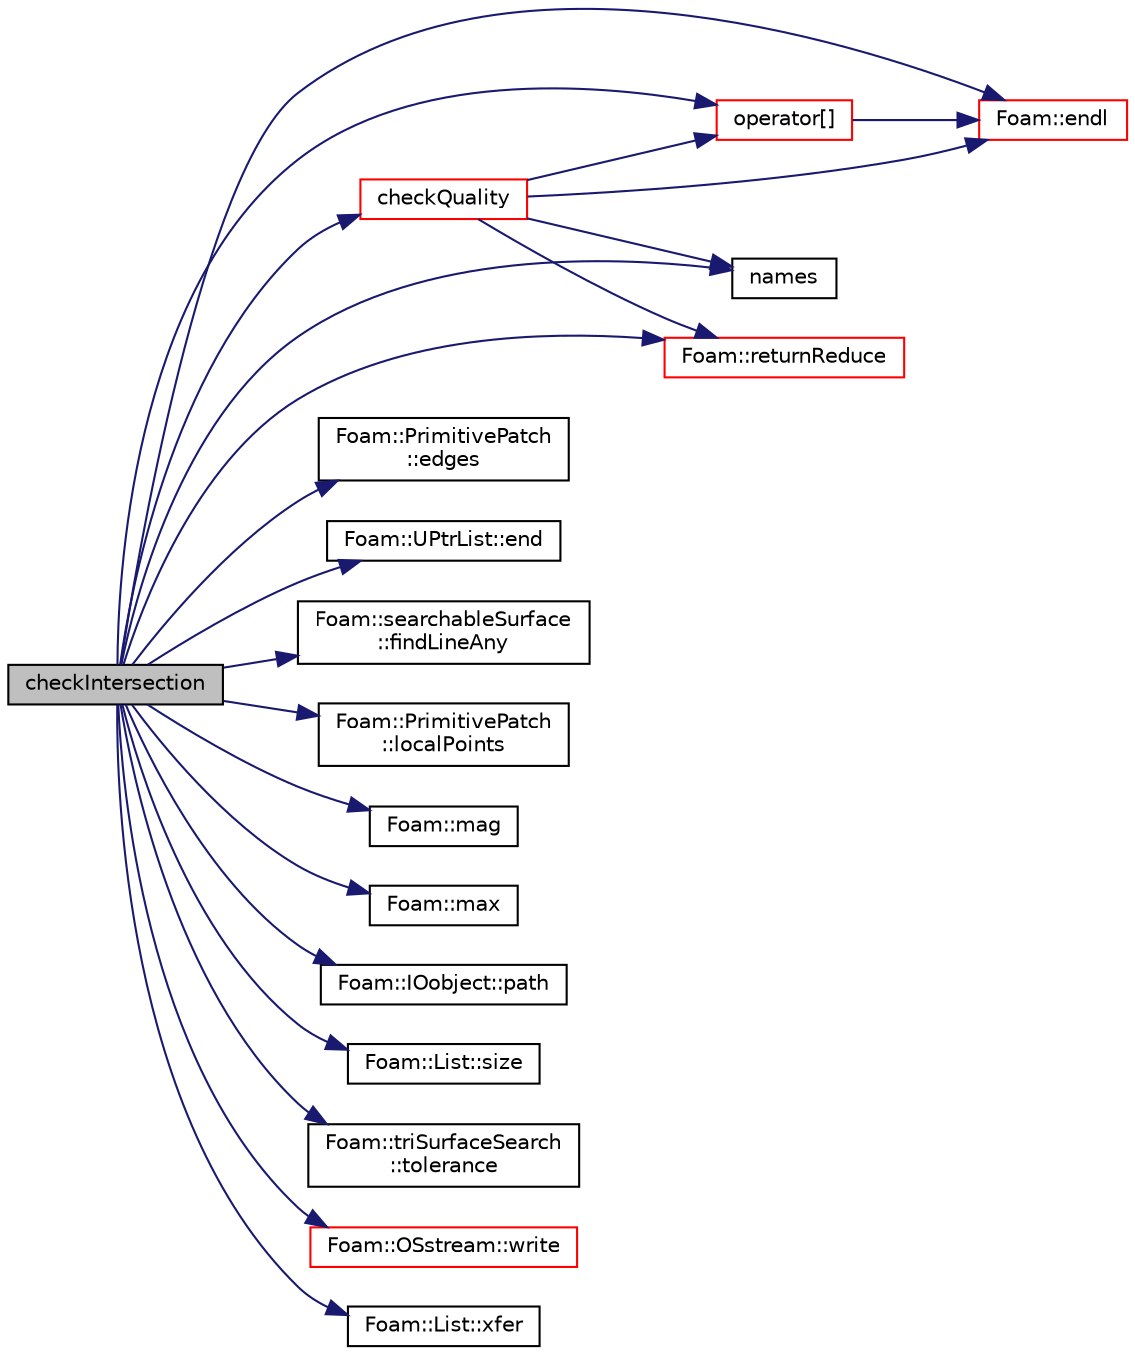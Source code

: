 digraph "checkIntersection"
{
  bgcolor="transparent";
  edge [fontname="Helvetica",fontsize="10",labelfontname="Helvetica",labelfontsize="10"];
  node [fontname="Helvetica",fontsize="10",shape=record];
  rankdir="LR";
  Node1117 [label="checkIntersection",height=0.2,width=0.4,color="black", fillcolor="grey75", style="filled", fontcolor="black"];
  Node1117 -> Node1118 [color="midnightblue",fontsize="10",style="solid",fontname="Helvetica"];
  Node1118 [label="checkQuality",height=0.2,width=0.4,color="red",URL="$a26381.html#a050736b9e23fd025c636d8a0f6be936d",tooltip="Check triangle quality. "];
  Node1118 -> Node1119 [color="midnightblue",fontsize="10",style="solid",fontname="Helvetica"];
  Node1119 [label="Foam::endl",height=0.2,width=0.4,color="red",URL="$a21851.html#a2db8fe02a0d3909e9351bb4275b23ce4",tooltip="Add newline and flush stream. "];
  Node1118 -> Node1121 [color="midnightblue",fontsize="10",style="solid",fontname="Helvetica"];
  Node1121 [label="operator[]",height=0.2,width=0.4,color="red",URL="$a26381.html#a7688f42df60462606ca8fa3ac04c8679",tooltip="Return const reference to searchableSurface by name. "];
  Node1121 -> Node1119 [color="midnightblue",fontsize="10",style="solid",fontname="Helvetica"];
  Node1118 -> Node1183 [color="midnightblue",fontsize="10",style="solid",fontname="Helvetica"];
  Node1183 [label="names",height=0.2,width=0.4,color="black",URL="$a26381.html#a27d373299f0deccc315cf7b63994d8f9"];
  Node1118 -> Node1184 [color="midnightblue",fontsize="10",style="solid",fontname="Helvetica"];
  Node1184 [label="Foam::returnReduce",height=0.2,width=0.4,color="red",URL="$a21851.html#a8d528a67d2a9c6fe4fb94bc86872624b"];
  Node1117 -> Node1203 [color="midnightblue",fontsize="10",style="solid",fontname="Helvetica"];
  Node1203 [label="Foam::PrimitivePatch\l::edges",height=0.2,width=0.4,color="black",URL="$a28693.html#a21d764179912ddda5c6f95193c289846",tooltip="Return list of edges, address into LOCAL point list. "];
  Node1117 -> Node1230 [color="midnightblue",fontsize="10",style="solid",fontname="Helvetica"];
  Node1230 [label="Foam::UPtrList::end",height=0.2,width=0.4,color="black",URL="$a27101.html#a37f75c7fc58568528543072640358191",tooltip="Return an iterator to end traversing the UPtrList. "];
  Node1117 -> Node1119 [color="midnightblue",fontsize="10",style="solid",fontname="Helvetica"];
  Node1117 -> Node1231 [color="midnightblue",fontsize="10",style="solid",fontname="Helvetica"];
  Node1231 [label="Foam::searchableSurface\l::findLineAny",height=0.2,width=0.4,color="black",URL="$a26369.html#ac2434098753d16a2c66a698c5cb33642",tooltip="Return any intersection on segment from start to end. "];
  Node1117 -> Node1210 [color="midnightblue",fontsize="10",style="solid",fontname="Helvetica"];
  Node1210 [label="Foam::PrimitivePatch\l::localPoints",height=0.2,width=0.4,color="black",URL="$a28693.html#aca6c65ee2831bb6795149af7635640a2",tooltip="Return pointField of points in patch. "];
  Node1117 -> Node1216 [color="midnightblue",fontsize="10",style="solid",fontname="Helvetica"];
  Node1216 [label="Foam::mag",height=0.2,width=0.4,color="black",URL="$a21851.html#a929da2a3fdcf3dacbbe0487d3a330dae"];
  Node1117 -> Node1232 [color="midnightblue",fontsize="10",style="solid",fontname="Helvetica"];
  Node1232 [label="Foam::max",height=0.2,width=0.4,color="black",URL="$a21851.html#ac993e906cf2774ae77e666bc24e81733"];
  Node1117 -> Node1183 [color="midnightblue",fontsize="10",style="solid",fontname="Helvetica"];
  Node1117 -> Node1121 [color="midnightblue",fontsize="10",style="solid",fontname="Helvetica"];
  Node1117 -> Node1233 [color="midnightblue",fontsize="10",style="solid",fontname="Helvetica"];
  Node1233 [label="Foam::IOobject::path",height=0.2,width=0.4,color="black",URL="$a27249.html#abe7b9078c8e7356c6131b70a8f729372",tooltip="Return complete path. "];
  Node1117 -> Node1184 [color="midnightblue",fontsize="10",style="solid",fontname="Helvetica"];
  Node1117 -> Node1129 [color="midnightblue",fontsize="10",style="solid",fontname="Helvetica"];
  Node1129 [label="Foam::List::size",height=0.2,width=0.4,color="black",URL="$a26833.html#a8a5f6fa29bd4b500caf186f60245b384",tooltip="Override size to be inconsistent with allocated storage. "];
  Node1117 -> Node1234 [color="midnightblue",fontsize="10",style="solid",fontname="Helvetica"];
  Node1234 [label="Foam::triSurfaceSearch\l::tolerance",height=0.2,width=0.4,color="black",URL="$a26665.html#a403d191d8d31d9941405ef8a6992240d",tooltip="Return tolerance to use in searches. "];
  Node1117 -> Node1235 [color="midnightblue",fontsize="10",style="solid",fontname="Helvetica"];
  Node1235 [label="Foam::OSstream::write",height=0.2,width=0.4,color="red",URL="$a27397.html#a52c3f56f115b2b9b1b7db001a3784003",tooltip="Write next token to stream. "];
  Node1117 -> Node1243 [color="midnightblue",fontsize="10",style="solid",fontname="Helvetica"];
  Node1243 [label="Foam::List::xfer",height=0.2,width=0.4,color="black",URL="$a26833.html#a48f43ee271fb2edb0fb241b72af0e59c",tooltip="Transfer contents to the Xfer container. "];
}
